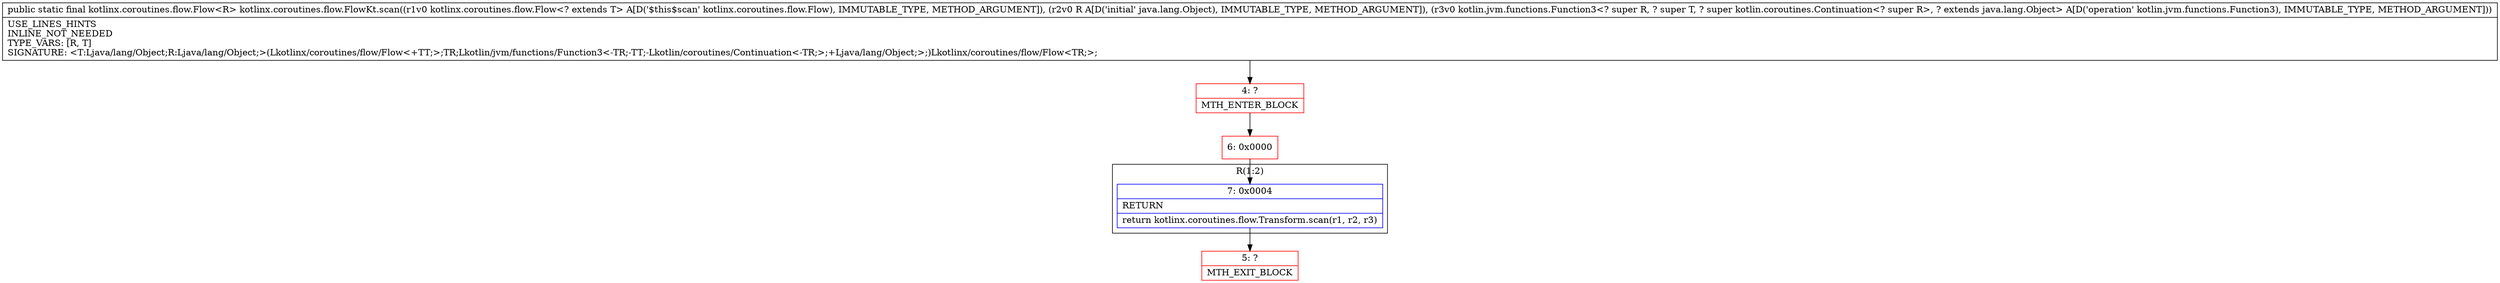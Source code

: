digraph "CFG forkotlinx.coroutines.flow.FlowKt.scan(Lkotlinx\/coroutines\/flow\/Flow;Ljava\/lang\/Object;Lkotlin\/jvm\/functions\/Function3;)Lkotlinx\/coroutines\/flow\/Flow;" {
subgraph cluster_Region_197783920 {
label = "R(1:2)";
node [shape=record,color=blue];
Node_7 [shape=record,label="{7\:\ 0x0004|RETURN\l|return kotlinx.coroutines.flow.Transform.scan(r1, r2, r3)\l}"];
}
Node_4 [shape=record,color=red,label="{4\:\ ?|MTH_ENTER_BLOCK\l}"];
Node_6 [shape=record,color=red,label="{6\:\ 0x0000}"];
Node_5 [shape=record,color=red,label="{5\:\ ?|MTH_EXIT_BLOCK\l}"];
MethodNode[shape=record,label="{public static final kotlinx.coroutines.flow.Flow\<R\> kotlinx.coroutines.flow.FlowKt.scan((r1v0 kotlinx.coroutines.flow.Flow\<? extends T\> A[D('$this$scan' kotlinx.coroutines.flow.Flow), IMMUTABLE_TYPE, METHOD_ARGUMENT]), (r2v0 R A[D('initial' java.lang.Object), IMMUTABLE_TYPE, METHOD_ARGUMENT]), (r3v0 kotlin.jvm.functions.Function3\<? super R, ? super T, ? super kotlin.coroutines.Continuation\<? super R\>, ? extends java.lang.Object\> A[D('operation' kotlin.jvm.functions.Function3), IMMUTABLE_TYPE, METHOD_ARGUMENT]))  | USE_LINES_HINTS\lINLINE_NOT_NEEDED\lTYPE_VARS: [R, T]\lSIGNATURE: \<T:Ljava\/lang\/Object;R:Ljava\/lang\/Object;\>(Lkotlinx\/coroutines\/flow\/Flow\<+TT;\>;TR;Lkotlin\/jvm\/functions\/Function3\<\-TR;\-TT;\-Lkotlin\/coroutines\/Continuation\<\-TR;\>;+Ljava\/lang\/Object;\>;)Lkotlinx\/coroutines\/flow\/Flow\<TR;\>;\l}"];
MethodNode -> Node_4;Node_7 -> Node_5;
Node_4 -> Node_6;
Node_6 -> Node_7;
}

